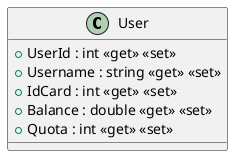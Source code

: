 @startuml
class User {
    + UserId : int <<get>> <<set>>
    + Username : string <<get>> <<set>>
    + IdCard : int <<get>> <<set>>
    + Balance : double <<get>> <<set>>
    + Quota : int <<get>> <<set>>
}
@enduml
